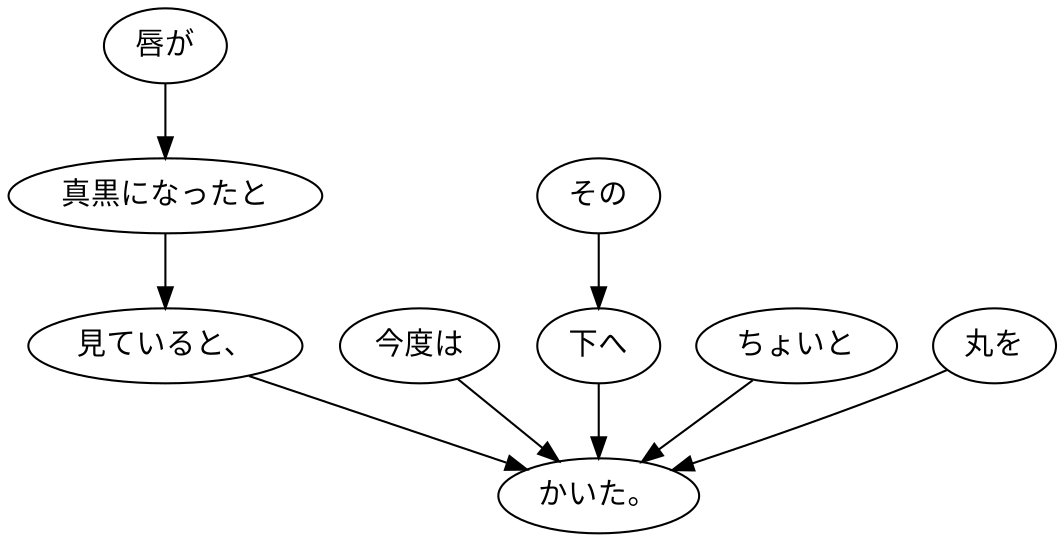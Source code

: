 digraph graph1338 {
	node0 [label="唇が"];
	node1 [label="真黒になったと"];
	node2 [label="見ていると、"];
	node3 [label="今度は"];
	node4 [label="その"];
	node5 [label="下へ"];
	node6 [label="ちょいと"];
	node7 [label="丸を"];
	node8 [label="かいた。"];
	node0 -> node1;
	node1 -> node2;
	node2 -> node8;
	node3 -> node8;
	node4 -> node5;
	node5 -> node8;
	node6 -> node8;
	node7 -> node8;
}
